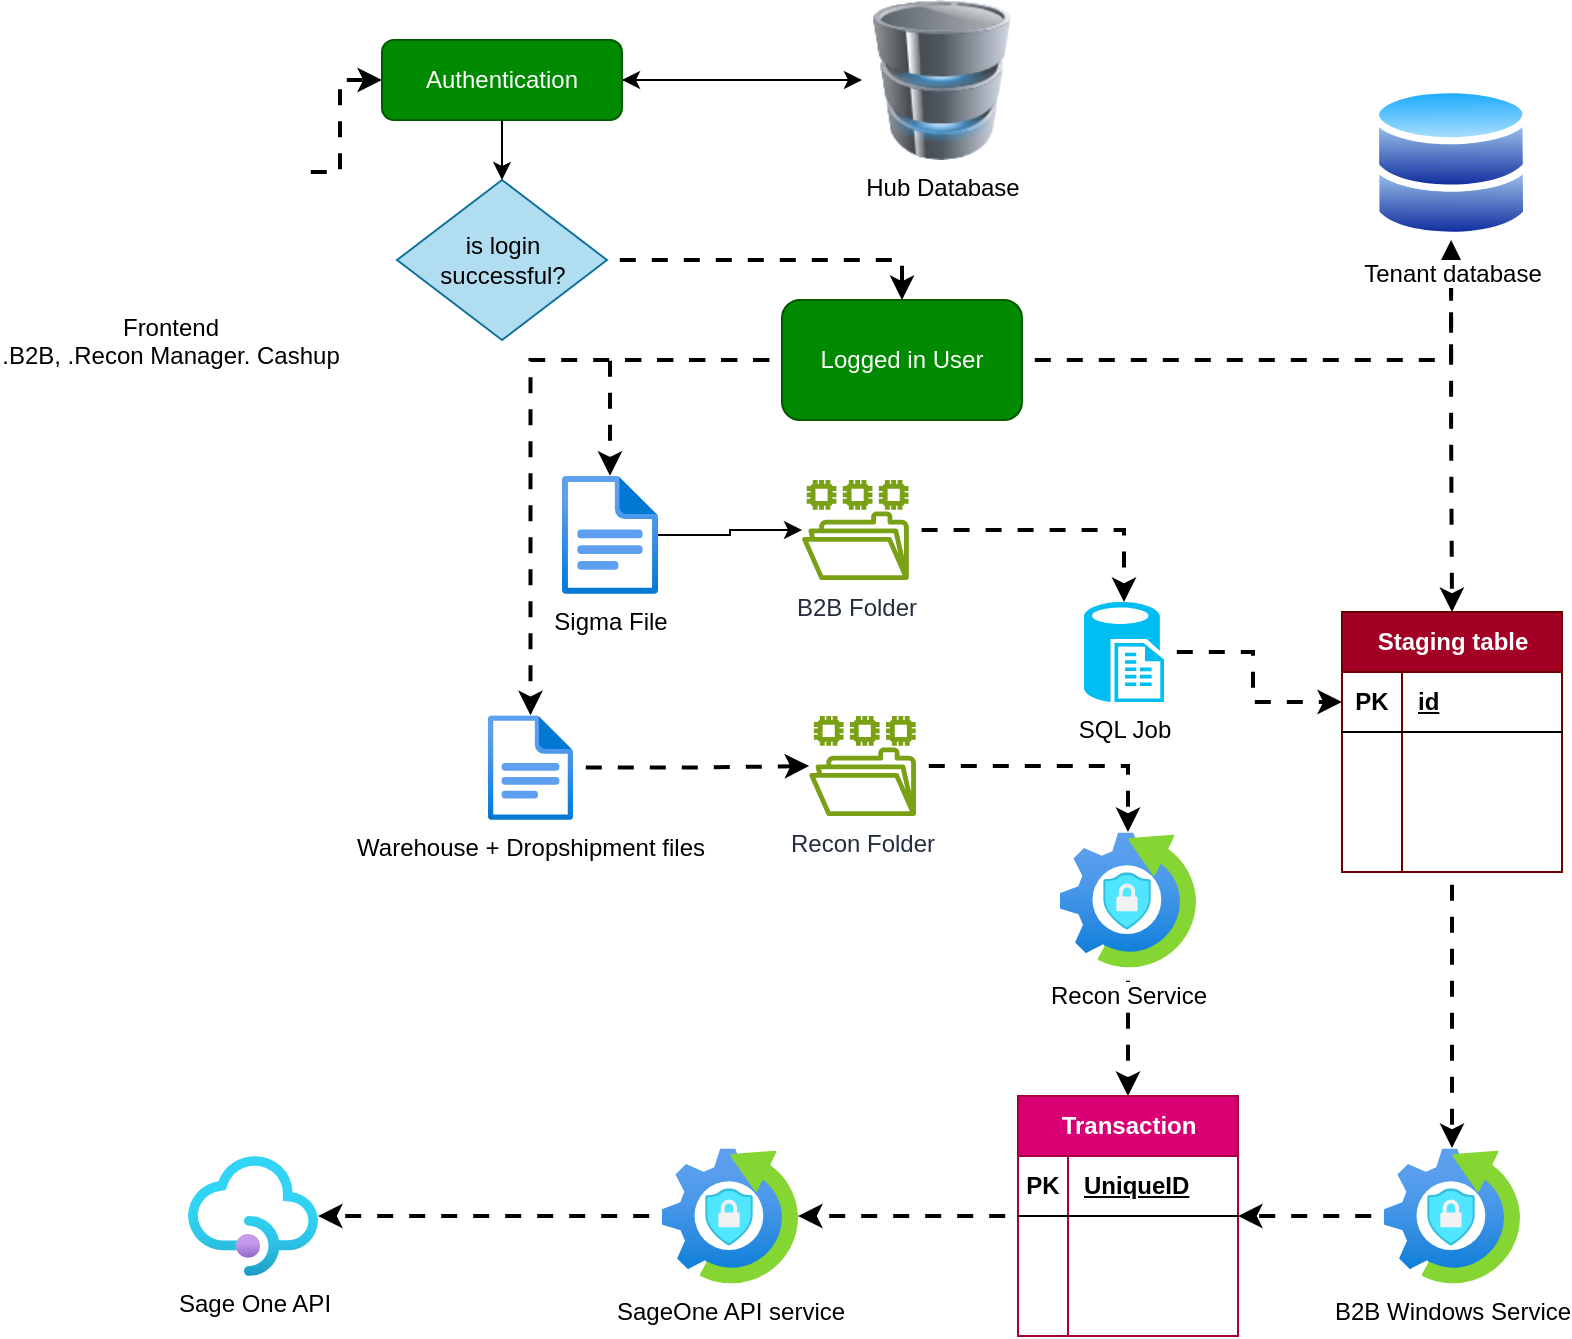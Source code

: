 <mxfile version="27.0.9">
  <diagram name="Page-1" id="56ZiJDIpFZ2BXO375HWM">
    <mxGraphModel dx="1042" dy="563" grid="1" gridSize="10" guides="1" tooltips="1" connect="1" arrows="1" fold="1" page="1" pageScale="1" pageWidth="850" pageHeight="1100" math="0" shadow="0">
      <root>
        <mxCell id="0" />
        <mxCell id="1" parent="0" />
        <mxCell id="ZzJeJ2zUqS6nEOSJtWt_-5" style="edgeStyle=orthogonalEdgeStyle;rounded=0;orthogonalLoop=1;jettySize=auto;html=1;flowAnimation=1;strokeWidth=2;" edge="1" parent="1" source="ZzJeJ2zUqS6nEOSJtWt_-1" target="ZzJeJ2zUqS6nEOSJtWt_-4">
          <mxGeometry relative="1" as="geometry" />
        </mxCell>
        <mxCell id="ZzJeJ2zUqS6nEOSJtWt_-1" value="Frontend&lt;br&gt;.B2B, .Recon Manager. Cashup" style="shape=image;html=1;verticalAlign=top;verticalLabelPosition=bottom;labelBackgroundColor=#ffffff;imageAspect=0;aspect=fixed;image=https://cdn3.iconfinder.com/data/icons/business-and-education-1/512/272_webinar_forum_online_seminar_website-128.png;imageBackground=light-dark(#FFFFFF,#3333FF);" vertex="1" parent="1">
          <mxGeometry x="40" y="82" width="128" height="128" as="geometry" />
        </mxCell>
        <mxCell id="ZzJeJ2zUqS6nEOSJtWt_-13" style="edgeStyle=orthogonalEdgeStyle;rounded=0;orthogonalLoop=1;jettySize=auto;html=1;entryX=0.5;entryY=0;entryDx=0;entryDy=0;flowAnimation=1;strokeWidth=2;" edge="1" parent="1" source="ZzJeJ2zUqS6nEOSJtWt_-3" target="ZzJeJ2zUqS6nEOSJtWt_-11">
          <mxGeometry relative="1" as="geometry" />
        </mxCell>
        <mxCell id="ZzJeJ2zUqS6nEOSJtWt_-3" value="is login successful?" style="rhombus;whiteSpace=wrap;html=1;fillColor=#b1ddf0;strokeColor=#10739e;" vertex="1" parent="1">
          <mxGeometry x="217.5" y="150" width="105" height="80" as="geometry" />
        </mxCell>
        <mxCell id="ZzJeJ2zUqS6nEOSJtWt_-8" style="edgeStyle=orthogonalEdgeStyle;rounded=0;orthogonalLoop=1;jettySize=auto;html=1;" edge="1" parent="1" source="ZzJeJ2zUqS6nEOSJtWt_-4" target="ZzJeJ2zUqS6nEOSJtWt_-3">
          <mxGeometry relative="1" as="geometry" />
        </mxCell>
        <mxCell id="ZzJeJ2zUqS6nEOSJtWt_-81" style="edgeStyle=orthogonalEdgeStyle;rounded=0;orthogonalLoop=1;jettySize=auto;html=1;" edge="1" parent="1" source="ZzJeJ2zUqS6nEOSJtWt_-4" target="ZzJeJ2zUqS6nEOSJtWt_-79">
          <mxGeometry relative="1" as="geometry" />
        </mxCell>
        <mxCell id="ZzJeJ2zUqS6nEOSJtWt_-4" value="Authentication" style="rounded=1;whiteSpace=wrap;html=1;fillColor=#008a00;fontColor=#ffffff;strokeColor=#005700;" vertex="1" parent="1">
          <mxGeometry x="210" y="80" width="120" height="40" as="geometry" />
        </mxCell>
        <mxCell id="ZzJeJ2zUqS6nEOSJtWt_-18" style="edgeStyle=orthogonalEdgeStyle;rounded=0;orthogonalLoop=1;jettySize=auto;html=1;flowAnimation=1;strokeWidth=2;" edge="1" parent="1" source="ZzJeJ2zUqS6nEOSJtWt_-9" target="ZzJeJ2zUqS6nEOSJtWt_-16">
          <mxGeometry relative="1" as="geometry" />
        </mxCell>
        <mxCell id="ZzJeJ2zUqS6nEOSJtWt_-9" value="B2B Folder" style="sketch=0;outlineConnect=0;fontColor=#232F3E;gradientColor=none;fillColor=light-dark(#7AA116,#300EB4);strokeColor=none;dashed=0;verticalLabelPosition=bottom;verticalAlign=top;align=center;html=1;fontSize=12;fontStyle=0;aspect=fixed;pointerEvents=1;shape=mxgraph.aws4.file_system;" vertex="1" parent="1">
          <mxGeometry x="420" y="300" width="53.42" height="50" as="geometry" />
        </mxCell>
        <mxCell id="ZzJeJ2zUqS6nEOSJtWt_-15" style="edgeStyle=orthogonalEdgeStyle;rounded=0;orthogonalLoop=1;jettySize=auto;html=1;" edge="1" parent="1" source="ZzJeJ2zUqS6nEOSJtWt_-10" target="ZzJeJ2zUqS6nEOSJtWt_-9">
          <mxGeometry relative="1" as="geometry" />
        </mxCell>
        <mxCell id="ZzJeJ2zUqS6nEOSJtWt_-10" value="Sigma File" style="image;aspect=fixed;html=1;points=[];align=center;fontSize=12;image=img/lib/azure2/general/File.svg;" vertex="1" parent="1">
          <mxGeometry x="300" y="297.86" width="48" height="59.14" as="geometry" />
        </mxCell>
        <mxCell id="ZzJeJ2zUqS6nEOSJtWt_-14" style="edgeStyle=orthogonalEdgeStyle;rounded=0;orthogonalLoop=1;jettySize=auto;html=1;flowAnimation=1;strokeWidth=2;" edge="1" parent="1" source="ZzJeJ2zUqS6nEOSJtWt_-11" target="ZzJeJ2zUqS6nEOSJtWt_-10">
          <mxGeometry relative="1" as="geometry" />
        </mxCell>
        <mxCell id="ZzJeJ2zUqS6nEOSJtWt_-20" style="edgeStyle=orthogonalEdgeStyle;rounded=0;orthogonalLoop=1;jettySize=auto;html=1;flowAnimation=1;strokeWidth=2;" edge="1" parent="1" source="ZzJeJ2zUqS6nEOSJtWt_-11" target="ZzJeJ2zUqS6nEOSJtWt_-19">
          <mxGeometry relative="1" as="geometry" />
        </mxCell>
        <mxCell id="ZzJeJ2zUqS6nEOSJtWt_-76" style="edgeStyle=orthogonalEdgeStyle;rounded=0;orthogonalLoop=1;jettySize=auto;html=1;flowAnimation=1;strokeWidth=2;" edge="1" parent="1" source="ZzJeJ2zUqS6nEOSJtWt_-11" target="ZzJeJ2zUqS6nEOSJtWt_-71">
          <mxGeometry relative="1" as="geometry" />
        </mxCell>
        <mxCell id="ZzJeJ2zUqS6nEOSJtWt_-11" value="Logged in User" style="rounded=1;whiteSpace=wrap;html=1;fillColor=#008a00;fontColor=#ffffff;strokeColor=#005700;" vertex="1" parent="1">
          <mxGeometry x="410" y="210" width="120" height="60" as="geometry" />
        </mxCell>
        <mxCell id="ZzJeJ2zUqS6nEOSJtWt_-17" style="edgeStyle=orthogonalEdgeStyle;rounded=0;orthogonalLoop=1;jettySize=auto;html=1;flowAnimation=1;strokeWidth=2;" edge="1" parent="1" source="ZzJeJ2zUqS6nEOSJtWt_-16" target="ZzJeJ2zUqS6nEOSJtWt_-35">
          <mxGeometry relative="1" as="geometry">
            <mxPoint x="550" y="370" as="targetPoint" />
          </mxGeometry>
        </mxCell>
        <mxCell id="ZzJeJ2zUqS6nEOSJtWt_-16" value="SQL Job" style="verticalLabelPosition=bottom;html=1;verticalAlign=top;align=center;strokeColor=none;fillColor=#00BEF2;shape=mxgraph.azure.sql_reporting;" vertex="1" parent="1">
          <mxGeometry x="561" y="361" width="40" height="50" as="geometry" />
        </mxCell>
        <mxCell id="ZzJeJ2zUqS6nEOSJtWt_-47" style="edgeStyle=orthogonalEdgeStyle;rounded=0;orthogonalLoop=1;jettySize=auto;html=1;flowAnimation=1;strokeWidth=2;" edge="1" parent="1" source="ZzJeJ2zUqS6nEOSJtWt_-19" target="ZzJeJ2zUqS6nEOSJtWt_-34">
          <mxGeometry relative="1" as="geometry" />
        </mxCell>
        <mxCell id="ZzJeJ2zUqS6nEOSJtWt_-19" value="Tenant database" style="image;aspect=fixed;perimeter=ellipsePerimeter;html=1;align=center;shadow=0;dashed=0;spacingTop=3;image=img/lib/active_directory/databases.svg;" vertex="1" parent="1">
          <mxGeometry x="705" y="102.5" width="79.08" height="77.5" as="geometry" />
        </mxCell>
        <mxCell id="ZzJeJ2zUqS6nEOSJtWt_-51" style="edgeStyle=orthogonalEdgeStyle;rounded=0;orthogonalLoop=1;jettySize=auto;html=1;flowAnimation=1;strokeWidth=2;" edge="1" parent="1" source="ZzJeJ2zUqS6nEOSJtWt_-34" target="ZzJeJ2zUqS6nEOSJtWt_-48">
          <mxGeometry relative="1" as="geometry" />
        </mxCell>
        <mxCell id="ZzJeJ2zUqS6nEOSJtWt_-34" value="Staging table" style="shape=table;startSize=30;container=1;collapsible=1;childLayout=tableLayout;fixedRows=1;rowLines=0;fontStyle=1;align=center;resizeLast=1;html=1;fillColor=#a20025;fontColor=#ffffff;strokeColor=#6F0000;gradientColor=none;" vertex="1" parent="1">
          <mxGeometry x="690" y="366" width="110" height="130" as="geometry" />
        </mxCell>
        <mxCell id="ZzJeJ2zUqS6nEOSJtWt_-35" value="" style="shape=tableRow;horizontal=0;startSize=0;swimlaneHead=0;swimlaneBody=0;fillColor=none;collapsible=0;dropTarget=0;points=[[0,0.5],[1,0.5]];portConstraint=eastwest;top=0;left=0;right=0;bottom=1;" vertex="1" parent="ZzJeJ2zUqS6nEOSJtWt_-34">
          <mxGeometry y="30" width="110" height="30" as="geometry" />
        </mxCell>
        <mxCell id="ZzJeJ2zUqS6nEOSJtWt_-36" value="PK" style="shape=partialRectangle;connectable=0;fillColor=none;top=0;left=0;bottom=0;right=0;fontStyle=1;overflow=hidden;whiteSpace=wrap;html=1;" vertex="1" parent="ZzJeJ2zUqS6nEOSJtWt_-35">
          <mxGeometry width="30" height="30" as="geometry">
            <mxRectangle width="30" height="30" as="alternateBounds" />
          </mxGeometry>
        </mxCell>
        <mxCell id="ZzJeJ2zUqS6nEOSJtWt_-37" value="id" style="shape=partialRectangle;connectable=0;fillColor=none;top=0;left=0;bottom=0;right=0;align=left;spacingLeft=6;fontStyle=5;overflow=hidden;whiteSpace=wrap;html=1;" vertex="1" parent="ZzJeJ2zUqS6nEOSJtWt_-35">
          <mxGeometry x="30" width="80" height="30" as="geometry">
            <mxRectangle width="80" height="30" as="alternateBounds" />
          </mxGeometry>
        </mxCell>
        <mxCell id="ZzJeJ2zUqS6nEOSJtWt_-38" value="" style="shape=tableRow;horizontal=0;startSize=0;swimlaneHead=0;swimlaneBody=0;fillColor=none;collapsible=0;dropTarget=0;points=[[0,0.5],[1,0.5]];portConstraint=eastwest;top=0;left=0;right=0;bottom=0;" vertex="1" parent="ZzJeJ2zUqS6nEOSJtWt_-34">
          <mxGeometry y="60" width="110" height="20" as="geometry" />
        </mxCell>
        <mxCell id="ZzJeJ2zUqS6nEOSJtWt_-39" value="" style="shape=partialRectangle;connectable=0;fillColor=none;top=0;left=0;bottom=0;right=0;editable=1;overflow=hidden;whiteSpace=wrap;html=1;" vertex="1" parent="ZzJeJ2zUqS6nEOSJtWt_-38">
          <mxGeometry width="30" height="20" as="geometry">
            <mxRectangle width="30" height="20" as="alternateBounds" />
          </mxGeometry>
        </mxCell>
        <mxCell id="ZzJeJ2zUqS6nEOSJtWt_-40" value="" style="shape=partialRectangle;connectable=0;fillColor=none;top=0;left=0;bottom=0;right=0;align=left;spacingLeft=6;overflow=hidden;whiteSpace=wrap;html=1;" vertex="1" parent="ZzJeJ2zUqS6nEOSJtWt_-38">
          <mxGeometry x="30" width="80" height="20" as="geometry">
            <mxRectangle width="80" height="20" as="alternateBounds" />
          </mxGeometry>
        </mxCell>
        <mxCell id="ZzJeJ2zUqS6nEOSJtWt_-41" value="" style="shape=tableRow;horizontal=0;startSize=0;swimlaneHead=0;swimlaneBody=0;fillColor=none;collapsible=0;dropTarget=0;points=[[0,0.5],[1,0.5]];portConstraint=eastwest;top=0;left=0;right=0;bottom=0;" vertex="1" parent="ZzJeJ2zUqS6nEOSJtWt_-34">
          <mxGeometry y="80" width="110" height="20" as="geometry" />
        </mxCell>
        <mxCell id="ZzJeJ2zUqS6nEOSJtWt_-42" value="" style="shape=partialRectangle;connectable=0;fillColor=none;top=0;left=0;bottom=0;right=0;editable=1;overflow=hidden;whiteSpace=wrap;html=1;" vertex="1" parent="ZzJeJ2zUqS6nEOSJtWt_-41">
          <mxGeometry width="30" height="20" as="geometry">
            <mxRectangle width="30" height="20" as="alternateBounds" />
          </mxGeometry>
        </mxCell>
        <mxCell id="ZzJeJ2zUqS6nEOSJtWt_-43" value="" style="shape=partialRectangle;connectable=0;fillColor=none;top=0;left=0;bottom=0;right=0;align=left;spacingLeft=6;overflow=hidden;whiteSpace=wrap;html=1;" vertex="1" parent="ZzJeJ2zUqS6nEOSJtWt_-41">
          <mxGeometry x="30" width="80" height="20" as="geometry">
            <mxRectangle width="80" height="20" as="alternateBounds" />
          </mxGeometry>
        </mxCell>
        <mxCell id="ZzJeJ2zUqS6nEOSJtWt_-44" value="" style="shape=tableRow;horizontal=0;startSize=0;swimlaneHead=0;swimlaneBody=0;fillColor=none;collapsible=0;dropTarget=0;points=[[0,0.5],[1,0.5]];portConstraint=eastwest;top=0;left=0;right=0;bottom=0;" vertex="1" parent="ZzJeJ2zUqS6nEOSJtWt_-34">
          <mxGeometry y="100" width="110" height="30" as="geometry" />
        </mxCell>
        <mxCell id="ZzJeJ2zUqS6nEOSJtWt_-45" value="" style="shape=partialRectangle;connectable=0;fillColor=none;top=0;left=0;bottom=0;right=0;editable=1;overflow=hidden;whiteSpace=wrap;html=1;" vertex="1" parent="ZzJeJ2zUqS6nEOSJtWt_-44">
          <mxGeometry width="30" height="30" as="geometry">
            <mxRectangle width="30" height="30" as="alternateBounds" />
          </mxGeometry>
        </mxCell>
        <mxCell id="ZzJeJ2zUqS6nEOSJtWt_-46" value="" style="shape=partialRectangle;connectable=0;fillColor=none;top=0;left=0;bottom=0;right=0;align=left;spacingLeft=6;overflow=hidden;whiteSpace=wrap;html=1;" vertex="1" parent="ZzJeJ2zUqS6nEOSJtWt_-44">
          <mxGeometry x="30" width="80" height="30" as="geometry">
            <mxRectangle width="80" height="30" as="alternateBounds" />
          </mxGeometry>
        </mxCell>
        <mxCell id="ZzJeJ2zUqS6nEOSJtWt_-67" style="edgeStyle=orthogonalEdgeStyle;rounded=0;orthogonalLoop=1;jettySize=auto;html=1;flowAnimation=1;strokeWidth=2;" edge="1" parent="1" source="ZzJeJ2zUqS6nEOSJtWt_-48" target="ZzJeJ2zUqS6nEOSJtWt_-54">
          <mxGeometry relative="1" as="geometry" />
        </mxCell>
        <mxCell id="ZzJeJ2zUqS6nEOSJtWt_-48" value="B2B Windows Service" style="image;aspect=fixed;html=1;points=[];align=center;fontSize=12;image=img/lib/azure2/iot/Windows10_Core_Services.svg;" vertex="1" parent="1">
          <mxGeometry x="711" y="634" width="68" height="68" as="geometry" />
        </mxCell>
        <mxCell id="ZzJeJ2zUqS6nEOSJtWt_-77" style="edgeStyle=orthogonalEdgeStyle;rounded=0;orthogonalLoop=1;jettySize=auto;html=1;flowAnimation=1;strokeWidth=2;" edge="1" parent="1" source="ZzJeJ2zUqS6nEOSJtWt_-49" target="ZzJeJ2zUqS6nEOSJtWt_-54">
          <mxGeometry relative="1" as="geometry" />
        </mxCell>
        <mxCell id="ZzJeJ2zUqS6nEOSJtWt_-49" value="Recon Service" style="image;aspect=fixed;html=1;points=[];align=center;fontSize=12;image=img/lib/azure2/iot/Windows10_Core_Services.svg;" vertex="1" parent="1">
          <mxGeometry x="549" y="476" width="68" height="68" as="geometry" />
        </mxCell>
        <mxCell id="ZzJeJ2zUqS6nEOSJtWt_-69" style="edgeStyle=orthogonalEdgeStyle;rounded=0;orthogonalLoop=1;jettySize=auto;html=1;flowAnimation=1;strokeWidth=2;" edge="1" parent="1" source="ZzJeJ2zUqS6nEOSJtWt_-50" target="ZzJeJ2zUqS6nEOSJtWt_-68">
          <mxGeometry relative="1" as="geometry" />
        </mxCell>
        <mxCell id="ZzJeJ2zUqS6nEOSJtWt_-50" value="SageOne API service" style="image;aspect=fixed;html=1;points=[];align=center;fontSize=12;image=img/lib/azure2/iot/Windows10_Core_Services.svg;" vertex="1" parent="1">
          <mxGeometry x="350" y="634" width="68" height="68" as="geometry" />
        </mxCell>
        <mxCell id="ZzJeJ2zUqS6nEOSJtWt_-78" style="edgeStyle=orthogonalEdgeStyle;rounded=0;orthogonalLoop=1;jettySize=auto;html=1;flowAnimation=1;strokeWidth=2;" edge="1" parent="1" source="ZzJeJ2zUqS6nEOSJtWt_-54" target="ZzJeJ2zUqS6nEOSJtWt_-50">
          <mxGeometry relative="1" as="geometry" />
        </mxCell>
        <mxCell id="ZzJeJ2zUqS6nEOSJtWt_-54" value="Transaction" style="shape=table;startSize=30;container=1;collapsible=1;childLayout=tableLayout;fixedRows=1;rowLines=0;fontStyle=1;align=center;resizeLast=1;html=1;fillColor=#d80073;fontColor=#ffffff;strokeColor=#A50040;" vertex="1" parent="1">
          <mxGeometry x="528" y="608" width="110" height="120" as="geometry" />
        </mxCell>
        <mxCell id="ZzJeJ2zUqS6nEOSJtWt_-55" value="" style="shape=tableRow;horizontal=0;startSize=0;swimlaneHead=0;swimlaneBody=0;fillColor=none;collapsible=0;dropTarget=0;points=[[0,0.5],[1,0.5]];portConstraint=eastwest;top=0;left=0;right=0;bottom=1;" vertex="1" parent="ZzJeJ2zUqS6nEOSJtWt_-54">
          <mxGeometry y="30" width="110" height="30" as="geometry" />
        </mxCell>
        <mxCell id="ZzJeJ2zUqS6nEOSJtWt_-56" value="PK" style="shape=partialRectangle;connectable=0;fillColor=none;top=0;left=0;bottom=0;right=0;fontStyle=1;overflow=hidden;whiteSpace=wrap;html=1;" vertex="1" parent="ZzJeJ2zUqS6nEOSJtWt_-55">
          <mxGeometry width="25" height="30" as="geometry">
            <mxRectangle width="25" height="30" as="alternateBounds" />
          </mxGeometry>
        </mxCell>
        <mxCell id="ZzJeJ2zUqS6nEOSJtWt_-57" value="UniqueID" style="shape=partialRectangle;connectable=0;fillColor=none;top=0;left=0;bottom=0;right=0;align=left;spacingLeft=6;fontStyle=5;overflow=hidden;whiteSpace=wrap;html=1;" vertex="1" parent="ZzJeJ2zUqS6nEOSJtWt_-55">
          <mxGeometry x="25" width="85" height="30" as="geometry">
            <mxRectangle width="85" height="30" as="alternateBounds" />
          </mxGeometry>
        </mxCell>
        <mxCell id="ZzJeJ2zUqS6nEOSJtWt_-61" value="" style="shape=tableRow;horizontal=0;startSize=0;swimlaneHead=0;swimlaneBody=0;fillColor=none;collapsible=0;dropTarget=0;points=[[0,0.5],[1,0.5]];portConstraint=eastwest;top=0;left=0;right=0;bottom=0;" vertex="1" parent="ZzJeJ2zUqS6nEOSJtWt_-54">
          <mxGeometry y="60" width="110" height="30" as="geometry" />
        </mxCell>
        <mxCell id="ZzJeJ2zUqS6nEOSJtWt_-62" value="" style="shape=partialRectangle;connectable=0;fillColor=none;top=0;left=0;bottom=0;right=0;editable=1;overflow=hidden;whiteSpace=wrap;html=1;" vertex="1" parent="ZzJeJ2zUqS6nEOSJtWt_-61">
          <mxGeometry width="25" height="30" as="geometry">
            <mxRectangle width="25" height="30" as="alternateBounds" />
          </mxGeometry>
        </mxCell>
        <mxCell id="ZzJeJ2zUqS6nEOSJtWt_-63" value="" style="shape=partialRectangle;connectable=0;fillColor=none;top=0;left=0;bottom=0;right=0;align=left;spacingLeft=6;overflow=hidden;whiteSpace=wrap;html=1;" vertex="1" parent="ZzJeJ2zUqS6nEOSJtWt_-61">
          <mxGeometry x="25" width="85" height="30" as="geometry">
            <mxRectangle width="85" height="30" as="alternateBounds" />
          </mxGeometry>
        </mxCell>
        <mxCell id="ZzJeJ2zUqS6nEOSJtWt_-64" value="" style="shape=tableRow;horizontal=0;startSize=0;swimlaneHead=0;swimlaneBody=0;fillColor=none;collapsible=0;dropTarget=0;points=[[0,0.5],[1,0.5]];portConstraint=eastwest;top=0;left=0;right=0;bottom=0;" vertex="1" parent="ZzJeJ2zUqS6nEOSJtWt_-54">
          <mxGeometry y="90" width="110" height="30" as="geometry" />
        </mxCell>
        <mxCell id="ZzJeJ2zUqS6nEOSJtWt_-65" value="" style="shape=partialRectangle;connectable=0;fillColor=none;top=0;left=0;bottom=0;right=0;editable=1;overflow=hidden;whiteSpace=wrap;html=1;" vertex="1" parent="ZzJeJ2zUqS6nEOSJtWt_-64">
          <mxGeometry width="25" height="30" as="geometry">
            <mxRectangle width="25" height="30" as="alternateBounds" />
          </mxGeometry>
        </mxCell>
        <mxCell id="ZzJeJ2zUqS6nEOSJtWt_-66" value="" style="shape=partialRectangle;connectable=0;fillColor=none;top=0;left=0;bottom=0;right=0;align=left;spacingLeft=6;overflow=hidden;whiteSpace=wrap;html=1;" vertex="1" parent="ZzJeJ2zUqS6nEOSJtWt_-64">
          <mxGeometry x="25" width="85" height="30" as="geometry">
            <mxRectangle width="85" height="30" as="alternateBounds" />
          </mxGeometry>
        </mxCell>
        <mxCell id="ZzJeJ2zUqS6nEOSJtWt_-68" value="Sage One API" style="image;aspect=fixed;html=1;points=[];align=center;fontSize=12;image=img/lib/azure2/app_services/API_Management_Services.svg;" vertex="1" parent="1">
          <mxGeometry x="113" y="638" width="65" height="60" as="geometry" />
        </mxCell>
        <mxCell id="ZzJeJ2zUqS6nEOSJtWt_-73" style="edgeStyle=orthogonalEdgeStyle;rounded=0;orthogonalLoop=1;jettySize=auto;html=1;flowAnimation=1;strokeWidth=2;" edge="1" parent="1" source="ZzJeJ2zUqS6nEOSJtWt_-71" target="ZzJeJ2zUqS6nEOSJtWt_-72">
          <mxGeometry relative="1" as="geometry" />
        </mxCell>
        <mxCell id="ZzJeJ2zUqS6nEOSJtWt_-71" value="Warehouse + Dropshipment files" style="image;aspect=fixed;html=1;points=[];align=center;fontSize=12;image=img/lib/azure2/general/File.svg;" vertex="1" parent="1">
          <mxGeometry x="263" y="417.63" width="42.5" height="52.37" as="geometry" />
        </mxCell>
        <mxCell id="ZzJeJ2zUqS6nEOSJtWt_-74" style="edgeStyle=orthogonalEdgeStyle;rounded=0;orthogonalLoop=1;jettySize=auto;html=1;flowAnimation=1;strokeWidth=2;" edge="1" parent="1" source="ZzJeJ2zUqS6nEOSJtWt_-72" target="ZzJeJ2zUqS6nEOSJtWt_-49">
          <mxGeometry relative="1" as="geometry" />
        </mxCell>
        <mxCell id="ZzJeJ2zUqS6nEOSJtWt_-72" value="Recon Folder" style="sketch=0;outlineConnect=0;fontColor=#232F3E;gradientColor=none;fillColor=light-dark(#7AA116,#300EB4);strokeColor=none;dashed=0;verticalLabelPosition=bottom;verticalAlign=top;align=center;html=1;fontSize=12;fontStyle=0;aspect=fixed;pointerEvents=1;shape=mxgraph.aws4.file_system;" vertex="1" parent="1">
          <mxGeometry x="423.58" y="418" width="53.42" height="50" as="geometry" />
        </mxCell>
        <mxCell id="ZzJeJ2zUqS6nEOSJtWt_-80" style="edgeStyle=orthogonalEdgeStyle;rounded=0;orthogonalLoop=1;jettySize=auto;html=1;flowAnimation=1;" edge="1" parent="1" source="ZzJeJ2zUqS6nEOSJtWt_-79" target="ZzJeJ2zUqS6nEOSJtWt_-4">
          <mxGeometry relative="1" as="geometry" />
        </mxCell>
        <mxCell id="ZzJeJ2zUqS6nEOSJtWt_-79" value="Hub Database" style="image;html=1;image=img/lib/clip_art/computers/Database_128x128.png" vertex="1" parent="1">
          <mxGeometry x="450" y="60" width="80" height="80" as="geometry" />
        </mxCell>
      </root>
    </mxGraphModel>
  </diagram>
</mxfile>
